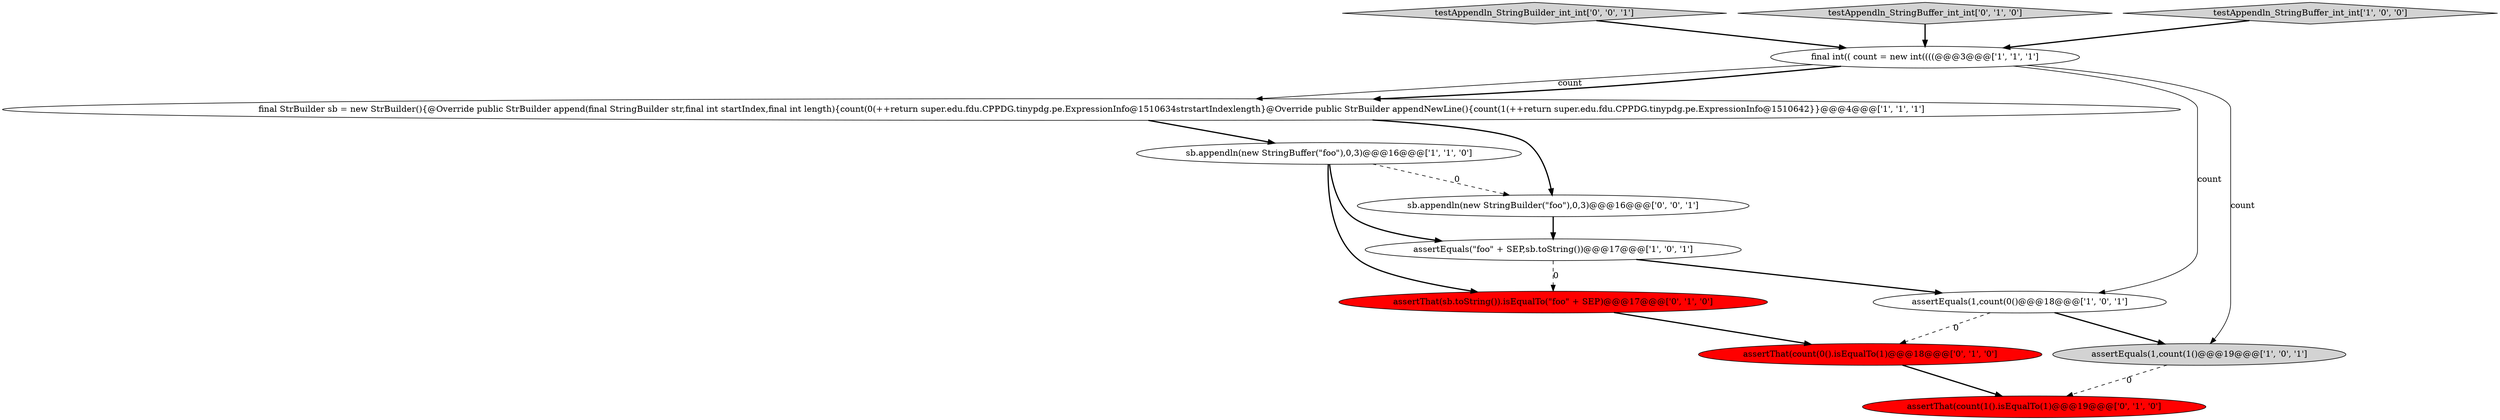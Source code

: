 digraph {
5 [style = filled, label = "sb.appendln(new StringBuffer(\"foo\"),0,3)@@@16@@@['1', '1', '0']", fillcolor = white, shape = ellipse image = "AAA0AAABBB1BBB"];
0 [style = filled, label = "final StrBuilder sb = new StrBuilder(){@Override public StrBuilder append(final StringBuilder str,final int startIndex,final int length){count(0(++return super.edu.fdu.CPPDG.tinypdg.pe.ExpressionInfo@1510634strstartIndexlength}@Override public StrBuilder appendNewLine(){count(1(++return super.edu.fdu.CPPDG.tinypdg.pe.ExpressionInfo@1510642}}@@@4@@@['1', '1', '1']", fillcolor = white, shape = ellipse image = "AAA0AAABBB1BBB"];
12 [style = filled, label = "testAppendln_StringBuilder_int_int['0', '0', '1']", fillcolor = lightgray, shape = diamond image = "AAA0AAABBB3BBB"];
7 [style = filled, label = "testAppendln_StringBuffer_int_int['0', '1', '0']", fillcolor = lightgray, shape = diamond image = "AAA0AAABBB2BBB"];
11 [style = filled, label = "sb.appendln(new StringBuilder(\"foo\"),0,3)@@@16@@@['0', '0', '1']", fillcolor = white, shape = ellipse image = "AAA0AAABBB3BBB"];
8 [style = filled, label = "assertThat(sb.toString()).isEqualTo(\"foo\" + SEP)@@@17@@@['0', '1', '0']", fillcolor = red, shape = ellipse image = "AAA1AAABBB2BBB"];
3 [style = filled, label = "assertEquals(1,count(1()@@@19@@@['1', '0', '1']", fillcolor = lightgray, shape = ellipse image = "AAA0AAABBB1BBB"];
4 [style = filled, label = "testAppendln_StringBuffer_int_int['1', '0', '0']", fillcolor = lightgray, shape = diamond image = "AAA0AAABBB1BBB"];
6 [style = filled, label = "assertEquals(\"foo\" + SEP,sb.toString())@@@17@@@['1', '0', '1']", fillcolor = white, shape = ellipse image = "AAA0AAABBB1BBB"];
9 [style = filled, label = "assertThat(count(0().isEqualTo(1)@@@18@@@['0', '1', '0']", fillcolor = red, shape = ellipse image = "AAA1AAABBB2BBB"];
2 [style = filled, label = "assertEquals(1,count(0()@@@18@@@['1', '0', '1']", fillcolor = white, shape = ellipse image = "AAA0AAABBB1BBB"];
1 [style = filled, label = "final int(( count = new int((((@@@3@@@['1', '1', '1']", fillcolor = white, shape = ellipse image = "AAA0AAABBB1BBB"];
10 [style = filled, label = "assertThat(count(1().isEqualTo(1)@@@19@@@['0', '1', '0']", fillcolor = red, shape = ellipse image = "AAA1AAABBB2BBB"];
8->9 [style = bold, label=""];
1->0 [style = solid, label="count"];
5->8 [style = bold, label=""];
0->11 [style = bold, label=""];
1->3 [style = solid, label="count"];
4->1 [style = bold, label=""];
6->8 [style = dashed, label="0"];
3->10 [style = dashed, label="0"];
7->1 [style = bold, label=""];
1->0 [style = bold, label=""];
5->6 [style = bold, label=""];
9->10 [style = bold, label=""];
5->11 [style = dashed, label="0"];
12->1 [style = bold, label=""];
2->9 [style = dashed, label="0"];
2->3 [style = bold, label=""];
11->6 [style = bold, label=""];
0->5 [style = bold, label=""];
1->2 [style = solid, label="count"];
6->2 [style = bold, label=""];
}
